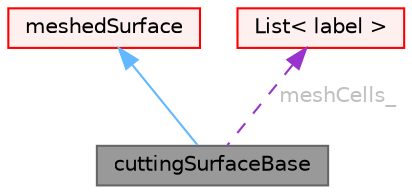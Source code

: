digraph "cuttingSurfaceBase"
{
 // LATEX_PDF_SIZE
  bgcolor="transparent";
  edge [fontname=Helvetica,fontsize=10,labelfontname=Helvetica,labelfontsize=10];
  node [fontname=Helvetica,fontsize=10,shape=box,height=0.2,width=0.4];
  Node1 [id="Node000001",label="cuttingSurfaceBase",height=0.2,width=0.4,color="gray40", fillcolor="grey60", style="filled", fontcolor="black",tooltip="Base for creating a MeshedSurface by performing some type of cell cutting/intersection."];
  Node2 -> Node1 [id="edge1_Node000001_Node000002",dir="back",color="steelblue1",style="solid",tooltip=" "];
  Node2 [id="Node000002",label="meshedSurface",height=0.2,width=0.4,color="red", fillcolor="#FFF0F0", style="filled",URL="$classFoam_1_1MeshedSurface.html",tooltip=" "];
  Node17 -> Node1 [id="edge2_Node000001_Node000017",dir="back",color="darkorchid3",style="dashed",tooltip=" ",label=" meshCells_",fontcolor="grey" ];
  Node17 [id="Node000017",label="List\< label \>",height=0.2,width=0.4,color="red", fillcolor="#FFF0F0", style="filled",URL="$classFoam_1_1List.html",tooltip=" "];
}
